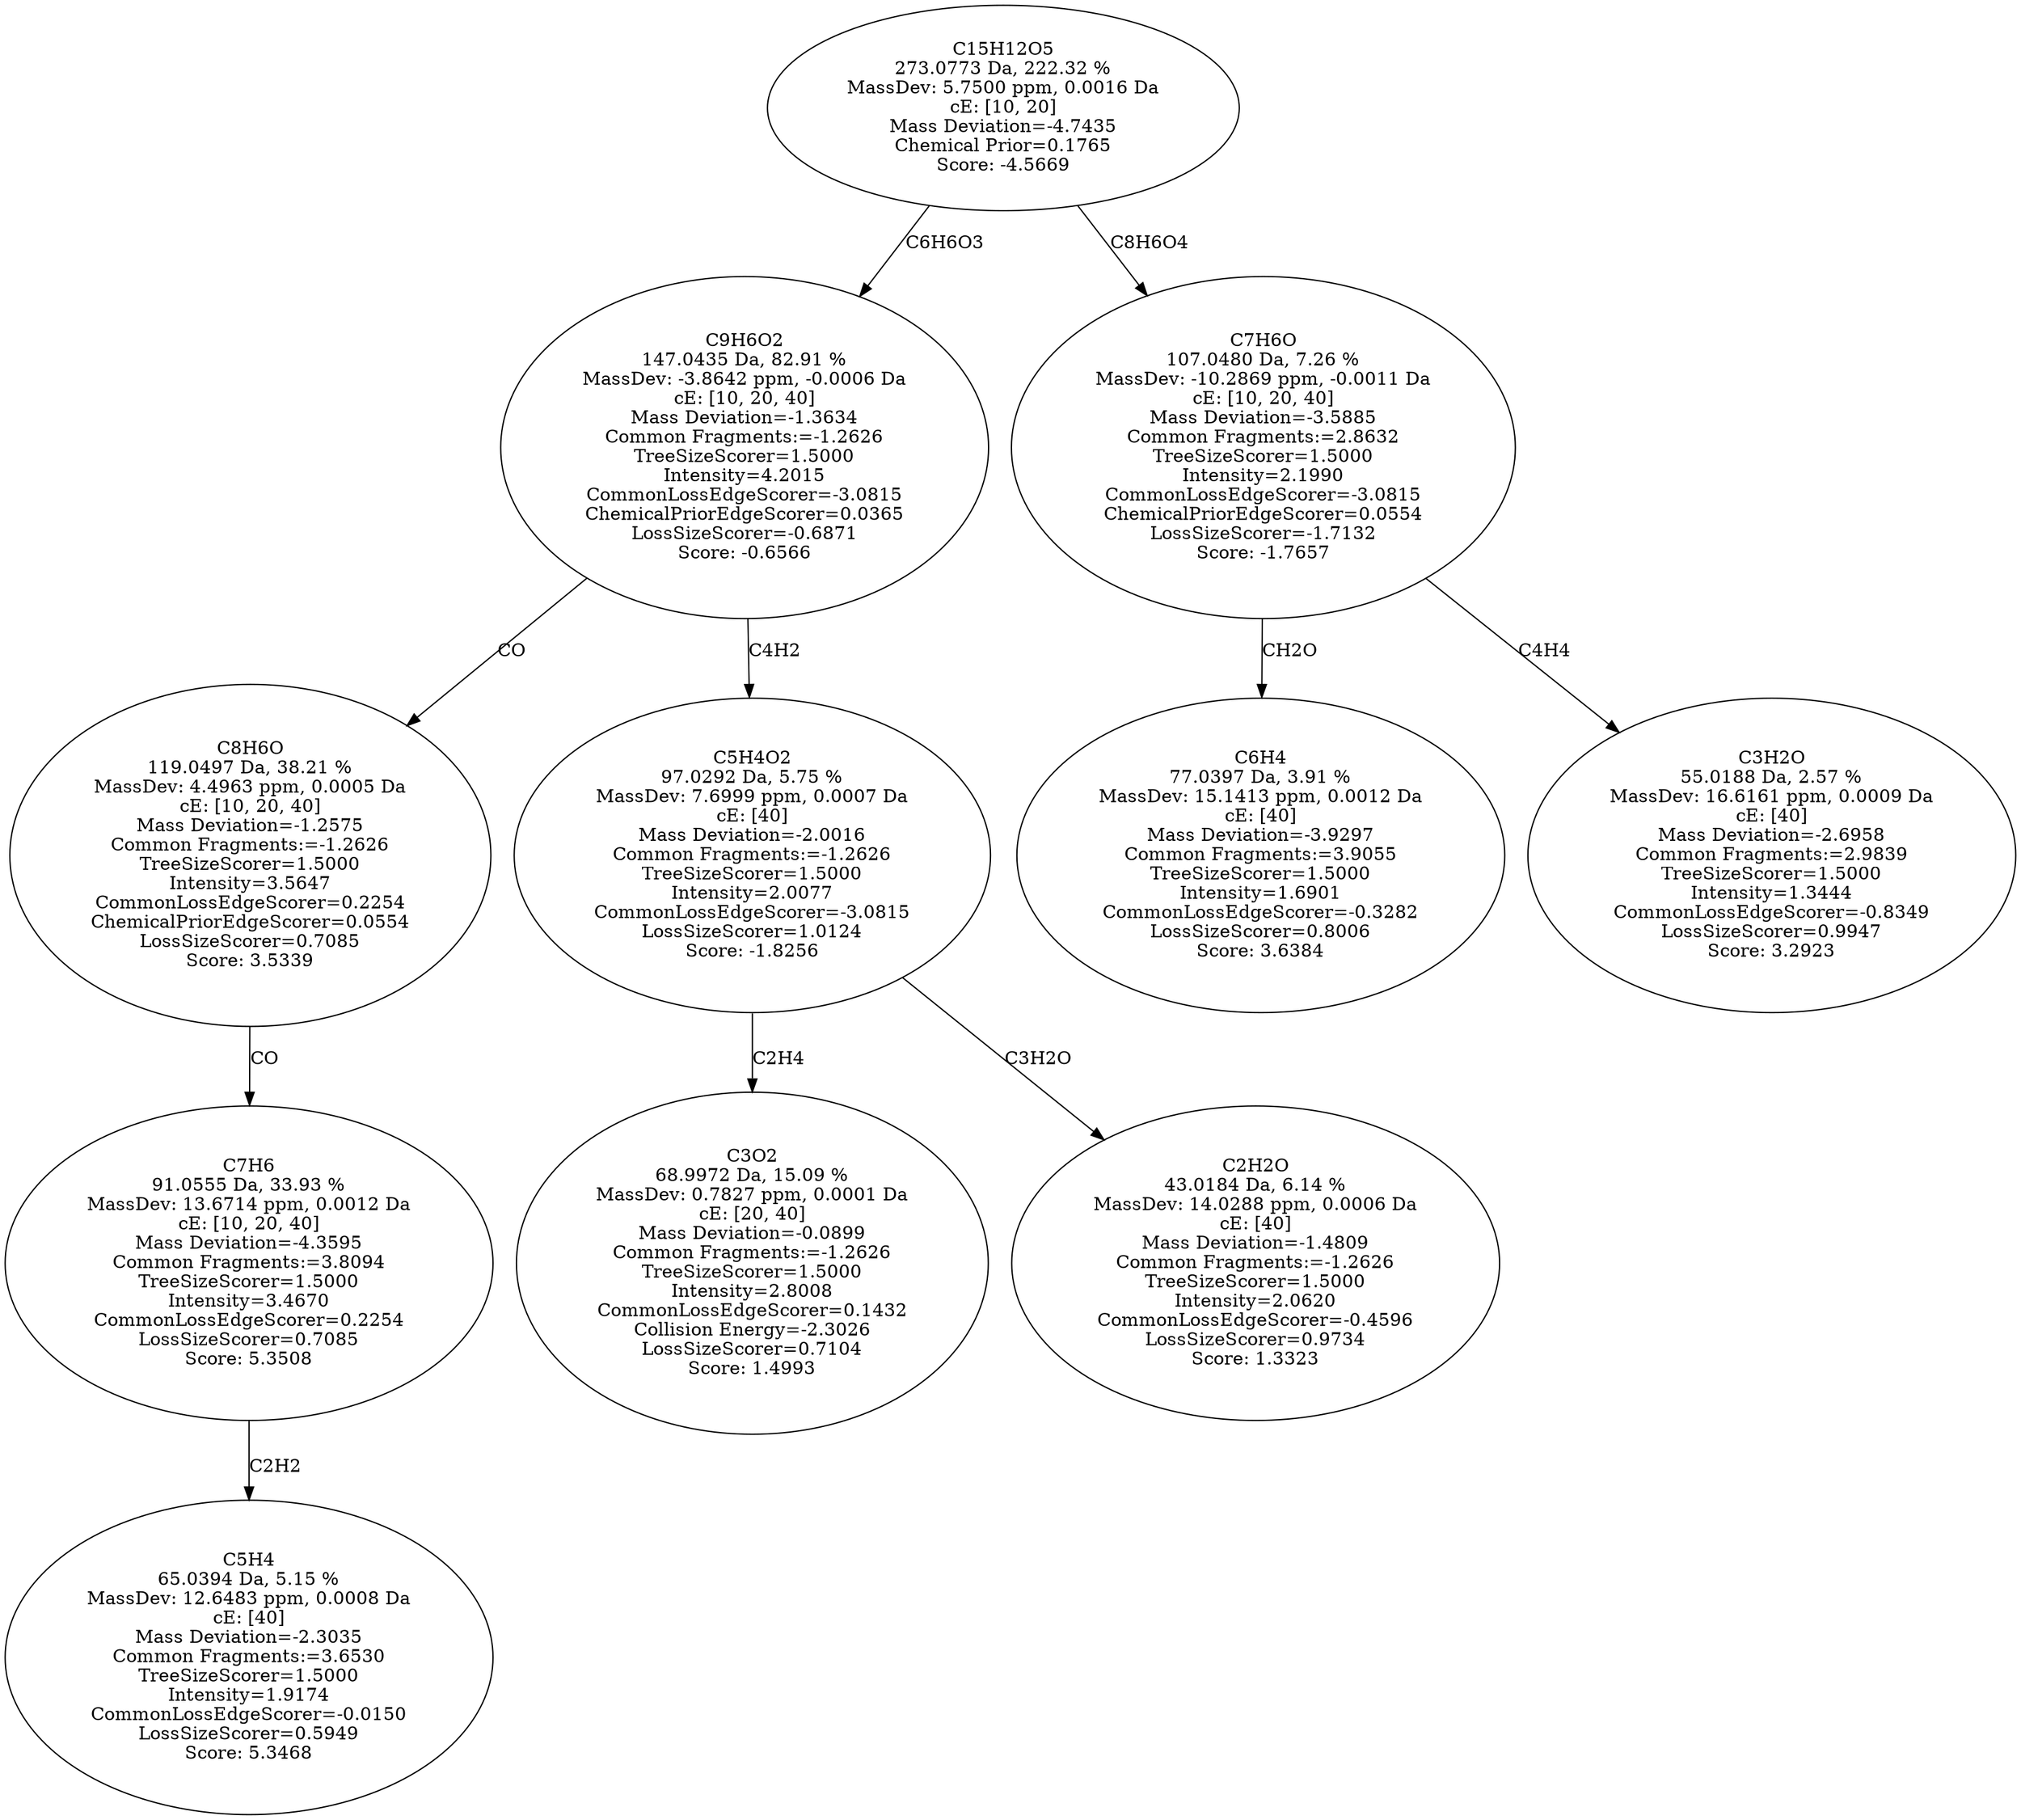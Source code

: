 strict digraph {
v1 [label="C5H4\n65.0394 Da, 5.15 %\nMassDev: 12.6483 ppm, 0.0008 Da\ncE: [40]\nMass Deviation=-2.3035\nCommon Fragments:=3.6530\nTreeSizeScorer=1.5000\nIntensity=1.9174\nCommonLossEdgeScorer=-0.0150\nLossSizeScorer=0.5949\nScore: 5.3468"];
v2 [label="C7H6\n91.0555 Da, 33.93 %\nMassDev: 13.6714 ppm, 0.0012 Da\ncE: [10, 20, 40]\nMass Deviation=-4.3595\nCommon Fragments:=3.8094\nTreeSizeScorer=1.5000\nIntensity=3.4670\nCommonLossEdgeScorer=0.2254\nLossSizeScorer=0.7085\nScore: 5.3508"];
v3 [label="C8H6O\n119.0497 Da, 38.21 %\nMassDev: 4.4963 ppm, 0.0005 Da\ncE: [10, 20, 40]\nMass Deviation=-1.2575\nCommon Fragments:=-1.2626\nTreeSizeScorer=1.5000\nIntensity=3.5647\nCommonLossEdgeScorer=0.2254\nChemicalPriorEdgeScorer=0.0554\nLossSizeScorer=0.7085\nScore: 3.5339"];
v4 [label="C3O2\n68.9972 Da, 15.09 %\nMassDev: 0.7827 ppm, 0.0001 Da\ncE: [20, 40]\nMass Deviation=-0.0899\nCommon Fragments:=-1.2626\nTreeSizeScorer=1.5000\nIntensity=2.8008\nCommonLossEdgeScorer=0.1432\nCollision Energy=-2.3026\nLossSizeScorer=0.7104\nScore: 1.4993"];
v5 [label="C2H2O\n43.0184 Da, 6.14 %\nMassDev: 14.0288 ppm, 0.0006 Da\ncE: [40]\nMass Deviation=-1.4809\nCommon Fragments:=-1.2626\nTreeSizeScorer=1.5000\nIntensity=2.0620\nCommonLossEdgeScorer=-0.4596\nLossSizeScorer=0.9734\nScore: 1.3323"];
v6 [label="C5H4O2\n97.0292 Da, 5.75 %\nMassDev: 7.6999 ppm, 0.0007 Da\ncE: [40]\nMass Deviation=-2.0016\nCommon Fragments:=-1.2626\nTreeSizeScorer=1.5000\nIntensity=2.0077\nCommonLossEdgeScorer=-3.0815\nLossSizeScorer=1.0124\nScore: -1.8256"];
v7 [label="C9H6O2\n147.0435 Da, 82.91 %\nMassDev: -3.8642 ppm, -0.0006 Da\ncE: [10, 20, 40]\nMass Deviation=-1.3634\nCommon Fragments:=-1.2626\nTreeSizeScorer=1.5000\nIntensity=4.2015\nCommonLossEdgeScorer=-3.0815\nChemicalPriorEdgeScorer=0.0365\nLossSizeScorer=-0.6871\nScore: -0.6566"];
v8 [label="C6H4\n77.0397 Da, 3.91 %\nMassDev: 15.1413 ppm, 0.0012 Da\ncE: [40]\nMass Deviation=-3.9297\nCommon Fragments:=3.9055\nTreeSizeScorer=1.5000\nIntensity=1.6901\nCommonLossEdgeScorer=-0.3282\nLossSizeScorer=0.8006\nScore: 3.6384"];
v9 [label="C3H2O\n55.0188 Da, 2.57 %\nMassDev: 16.6161 ppm, 0.0009 Da\ncE: [40]\nMass Deviation=-2.6958\nCommon Fragments:=2.9839\nTreeSizeScorer=1.5000\nIntensity=1.3444\nCommonLossEdgeScorer=-0.8349\nLossSizeScorer=0.9947\nScore: 3.2923"];
v10 [label="C7H6O\n107.0480 Da, 7.26 %\nMassDev: -10.2869 ppm, -0.0011 Da\ncE: [10, 20, 40]\nMass Deviation=-3.5885\nCommon Fragments:=2.8632\nTreeSizeScorer=1.5000\nIntensity=2.1990\nCommonLossEdgeScorer=-3.0815\nChemicalPriorEdgeScorer=0.0554\nLossSizeScorer=-1.7132\nScore: -1.7657"];
v11 [label="C15H12O5\n273.0773 Da, 222.32 %\nMassDev: 5.7500 ppm, 0.0016 Da\ncE: [10, 20]\nMass Deviation=-4.7435\nChemical Prior=0.1765\nScore: -4.5669"];
v2 -> v1 [label="C2H2"];
v3 -> v2 [label="CO"];
v7 -> v3 [label="CO"];
v6 -> v4 [label="C2H4"];
v6 -> v5 [label="C3H2O"];
v7 -> v6 [label="C4H2"];
v11 -> v7 [label="C6H6O3"];
v10 -> v8 [label="CH2O"];
v10 -> v9 [label="C4H4"];
v11 -> v10 [label="C8H6O4"];
}